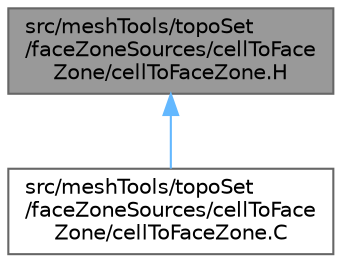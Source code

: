 digraph "src/meshTools/topoSet/faceZoneSources/cellToFaceZone/cellToFaceZone.H"
{
 // LATEX_PDF_SIZE
  bgcolor="transparent";
  edge [fontname=Helvetica,fontsize=10,labelfontname=Helvetica,labelfontsize=10];
  node [fontname=Helvetica,fontsize=10,shape=box,height=0.2,width=0.4];
  Node1 [id="Node000001",label="src/meshTools/topoSet\l/faceZoneSources/cellToFace\lZone/cellToFaceZone.H",height=0.2,width=0.4,color="gray40", fillcolor="grey60", style="filled", fontcolor="black",tooltip=" "];
  Node1 -> Node2 [id="edge1_Node000001_Node000002",dir="back",color="steelblue1",style="solid",tooltip=" "];
  Node2 [id="Node000002",label="src/meshTools/topoSet\l/faceZoneSources/cellToFace\lZone/cellToFaceZone.C",height=0.2,width=0.4,color="grey40", fillcolor="white", style="filled",URL="$cellToFaceZone_8C.html",tooltip=" "];
}
